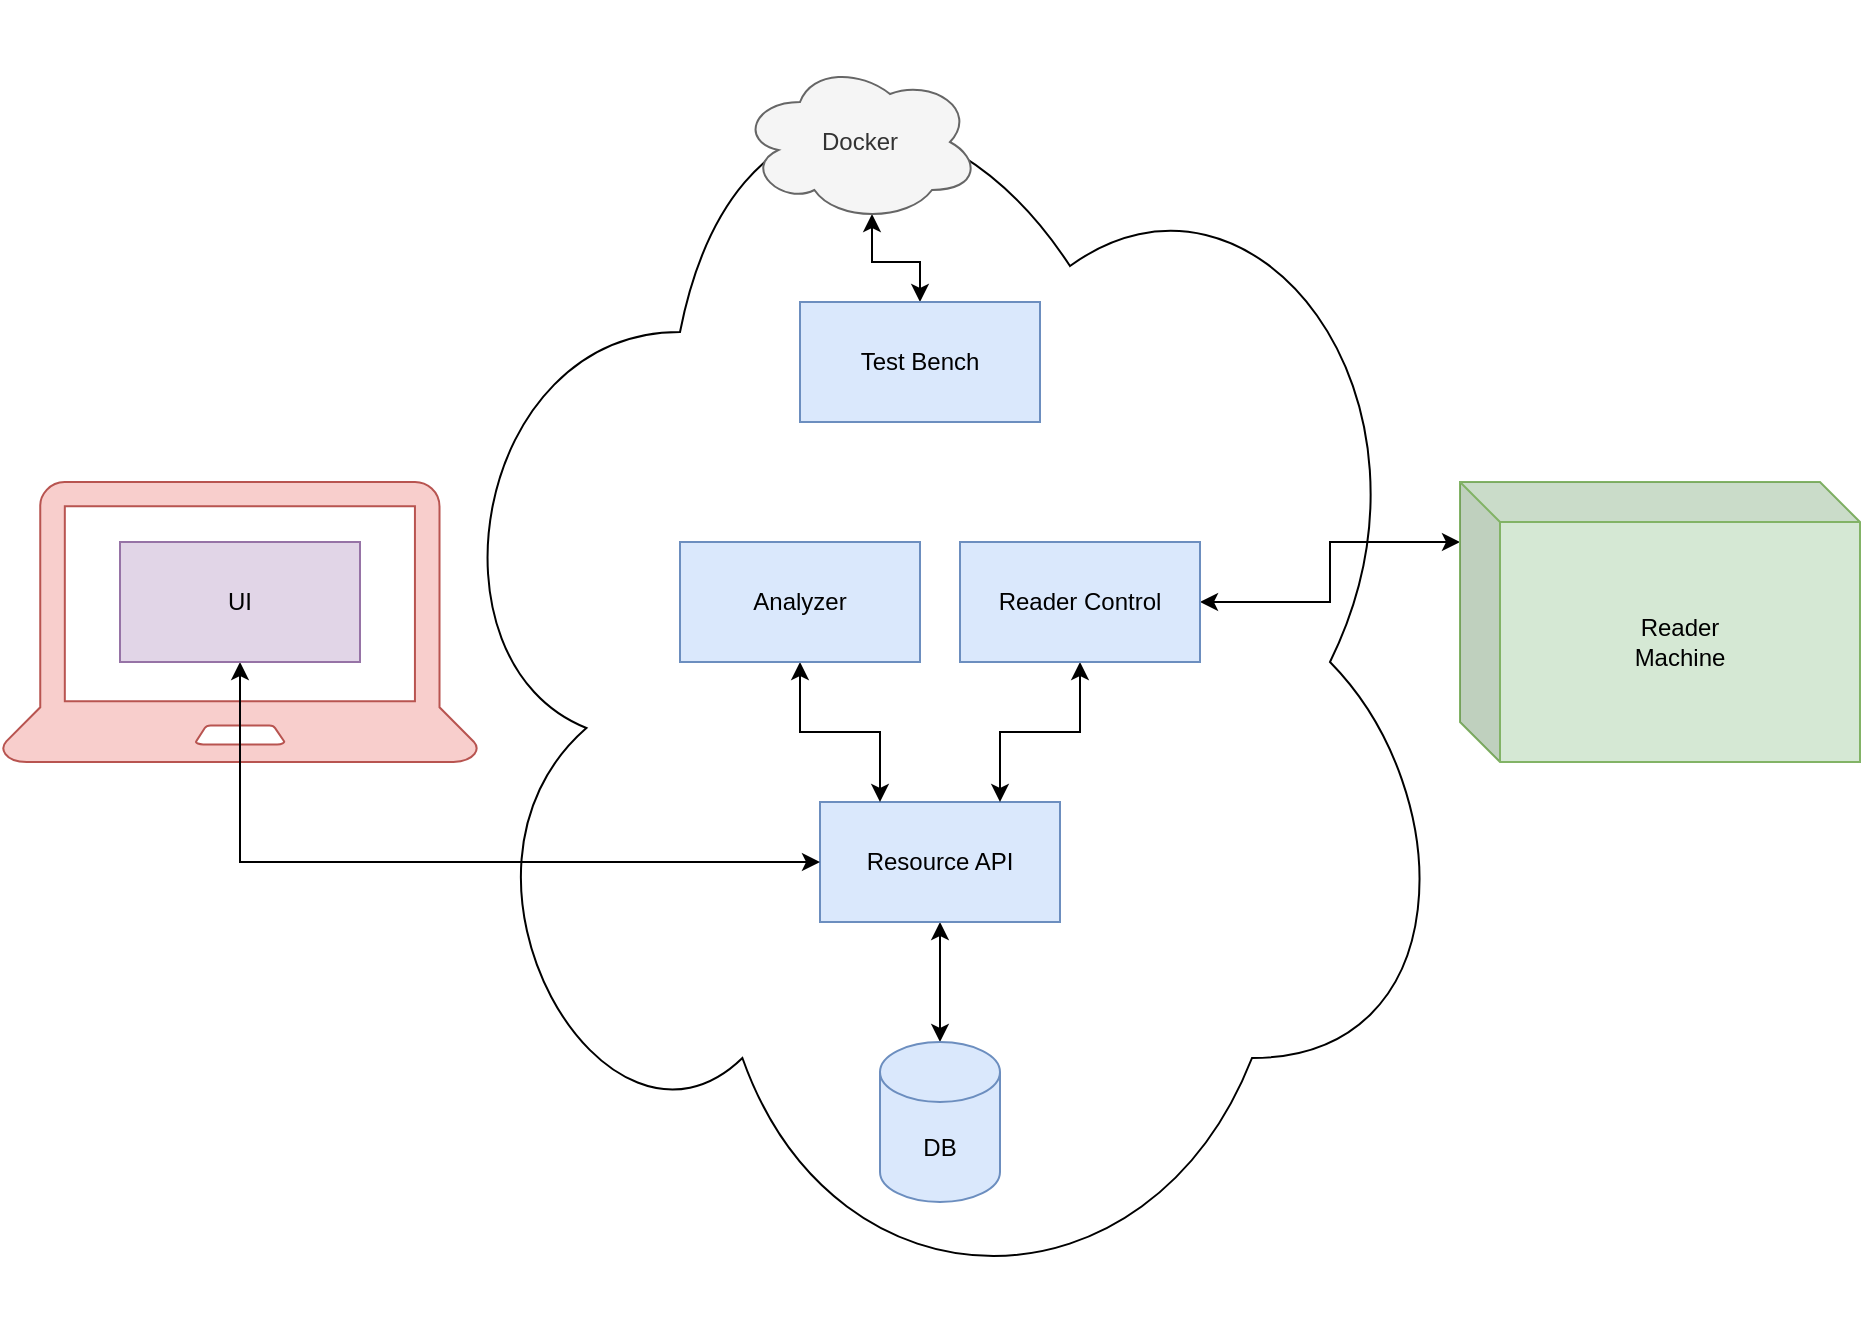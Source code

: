 <mxfile version="19.0.3" type="device"><diagram id="uyw6VBiGCvrOKuljvTrK" name="Page-1"><mxGraphModel dx="2205" dy="934" grid="1" gridSize="10" guides="1" tooltips="1" connect="1" arrows="1" fold="1" page="1" pageScale="1" pageWidth="850" pageHeight="1100" math="0" shadow="0"><root><mxCell id="0"/><mxCell id="1" parent="0"/><mxCell id="84RQQzQ6_mlnwDY5znZT-19" value="" style="sketch=0;pointerEvents=1;shadow=0;dashed=0;html=1;strokeColor=#b85450;fillColor=#f8cecc;labelPosition=center;verticalLabelPosition=bottom;verticalAlign=top;outlineConnect=0;align=center;shape=mxgraph.office.devices.laptop;" vertex="1" parent="1"><mxGeometry x="-79" y="270" width="238" height="140" as="geometry"/></mxCell><mxCell id="84RQQzQ6_mlnwDY5znZT-14" value="" style="ellipse;shape=cloud;whiteSpace=wrap;html=1;" vertex="1" parent="1"><mxGeometry x="130" y="30" width="520" height="660" as="geometry"/></mxCell><mxCell id="84RQQzQ6_mlnwDY5znZT-3" style="edgeStyle=orthogonalEdgeStyle;rounded=0;orthogonalLoop=1;jettySize=auto;html=1;exitX=0.5;exitY=1;exitDx=0;exitDy=0;entryX=0.5;entryY=0;entryDx=0;entryDy=0;entryPerimeter=0;startArrow=classic;startFill=1;" edge="1" parent="1" source="84RQQzQ6_mlnwDY5znZT-1" target="84RQQzQ6_mlnwDY5znZT-2"><mxGeometry relative="1" as="geometry"/></mxCell><mxCell id="84RQQzQ6_mlnwDY5znZT-1" value="Resource API" style="rounded=0;whiteSpace=wrap;html=1;fillColor=#dae8fc;strokeColor=#6c8ebf;" vertex="1" parent="1"><mxGeometry x="330" y="430" width="120" height="60" as="geometry"/></mxCell><mxCell id="84RQQzQ6_mlnwDY5znZT-2" value="DB" style="shape=cylinder3;whiteSpace=wrap;html=1;boundedLbl=1;backgroundOutline=1;size=15;fillColor=#dae8fc;strokeColor=#6c8ebf;" vertex="1" parent="1"><mxGeometry x="360" y="550" width="60" height="80" as="geometry"/></mxCell><mxCell id="84RQQzQ6_mlnwDY5znZT-11" style="edgeStyle=orthogonalEdgeStyle;rounded=0;orthogonalLoop=1;jettySize=auto;html=1;exitX=0.5;exitY=1;exitDx=0;exitDy=0;entryX=0.75;entryY=0;entryDx=0;entryDy=0;startArrow=classic;startFill=1;" edge="1" parent="1" source="84RQQzQ6_mlnwDY5znZT-5" target="84RQQzQ6_mlnwDY5znZT-1"><mxGeometry relative="1" as="geometry"/></mxCell><mxCell id="84RQQzQ6_mlnwDY5znZT-13" style="edgeStyle=orthogonalEdgeStyle;rounded=0;orthogonalLoop=1;jettySize=auto;html=1;exitX=1;exitY=0.5;exitDx=0;exitDy=0;entryX=0;entryY=0;entryDx=0;entryDy=30;entryPerimeter=0;startArrow=classic;startFill=1;" edge="1" parent="1" source="84RQQzQ6_mlnwDY5znZT-5" target="84RQQzQ6_mlnwDY5znZT-8"><mxGeometry relative="1" as="geometry"/></mxCell><mxCell id="84RQQzQ6_mlnwDY5znZT-5" value="Reader Control" style="rounded=0;whiteSpace=wrap;html=1;fillColor=#dae8fc;strokeColor=#6c8ebf;" vertex="1" parent="1"><mxGeometry x="400" y="300" width="120" height="60" as="geometry"/></mxCell><mxCell id="84RQQzQ6_mlnwDY5znZT-10" style="edgeStyle=orthogonalEdgeStyle;rounded=0;orthogonalLoop=1;jettySize=auto;html=1;exitX=0.5;exitY=1;exitDx=0;exitDy=0;entryX=0.25;entryY=0;entryDx=0;entryDy=0;startArrow=classic;startFill=1;" edge="1" parent="1" source="84RQQzQ6_mlnwDY5znZT-6" target="84RQQzQ6_mlnwDY5znZT-1"><mxGeometry relative="1" as="geometry"/></mxCell><mxCell id="84RQQzQ6_mlnwDY5znZT-6" value="Analyzer" style="rounded=0;whiteSpace=wrap;html=1;fillColor=#dae8fc;strokeColor=#6c8ebf;" vertex="1" parent="1"><mxGeometry x="260" y="300" width="120" height="60" as="geometry"/></mxCell><mxCell id="84RQQzQ6_mlnwDY5znZT-12" style="edgeStyle=orthogonalEdgeStyle;rounded=0;orthogonalLoop=1;jettySize=auto;html=1;exitX=0.5;exitY=1;exitDx=0;exitDy=0;entryX=0;entryY=0.5;entryDx=0;entryDy=0;startArrow=classic;startFill=1;" edge="1" parent="1" source="84RQQzQ6_mlnwDY5znZT-7" target="84RQQzQ6_mlnwDY5znZT-1"><mxGeometry relative="1" as="geometry"/></mxCell><mxCell id="84RQQzQ6_mlnwDY5znZT-7" value="UI" style="rounded=0;whiteSpace=wrap;html=1;fillColor=#e1d5e7;strokeColor=#9673a6;" vertex="1" parent="1"><mxGeometry x="-20" y="300" width="120" height="60" as="geometry"/></mxCell><mxCell id="84RQQzQ6_mlnwDY5znZT-8" value="Reader&lt;br&gt;Machine" style="shape=cube;whiteSpace=wrap;html=1;boundedLbl=1;backgroundOutline=1;darkOpacity=0.05;darkOpacity2=0.1;fillColor=#d5e8d4;strokeColor=#82b366;" vertex="1" parent="1"><mxGeometry x="650" y="270" width="200" height="140" as="geometry"/></mxCell><mxCell id="84RQQzQ6_mlnwDY5znZT-16" style="edgeStyle=orthogonalEdgeStyle;rounded=0;orthogonalLoop=1;jettySize=auto;html=1;exitX=0.5;exitY=0;exitDx=0;exitDy=0;entryX=0.55;entryY=0.95;entryDx=0;entryDy=0;entryPerimeter=0;startArrow=classic;startFill=1;" edge="1" parent="1" source="84RQQzQ6_mlnwDY5znZT-9" target="84RQQzQ6_mlnwDY5znZT-15"><mxGeometry relative="1" as="geometry"/></mxCell><mxCell id="84RQQzQ6_mlnwDY5znZT-9" value="Test Bench" style="rounded=0;whiteSpace=wrap;html=1;fillColor=#dae8fc;strokeColor=#6c8ebf;" vertex="1" parent="1"><mxGeometry x="320" y="180" width="120" height="60" as="geometry"/></mxCell><mxCell id="84RQQzQ6_mlnwDY5znZT-15" value="Docker" style="ellipse;shape=cloud;whiteSpace=wrap;html=1;fillColor=#f5f5f5;fontColor=#333333;strokeColor=#666666;" vertex="1" parent="1"><mxGeometry x="290" y="60" width="120" height="80" as="geometry"/></mxCell></root></mxGraphModel></diagram></mxfile>